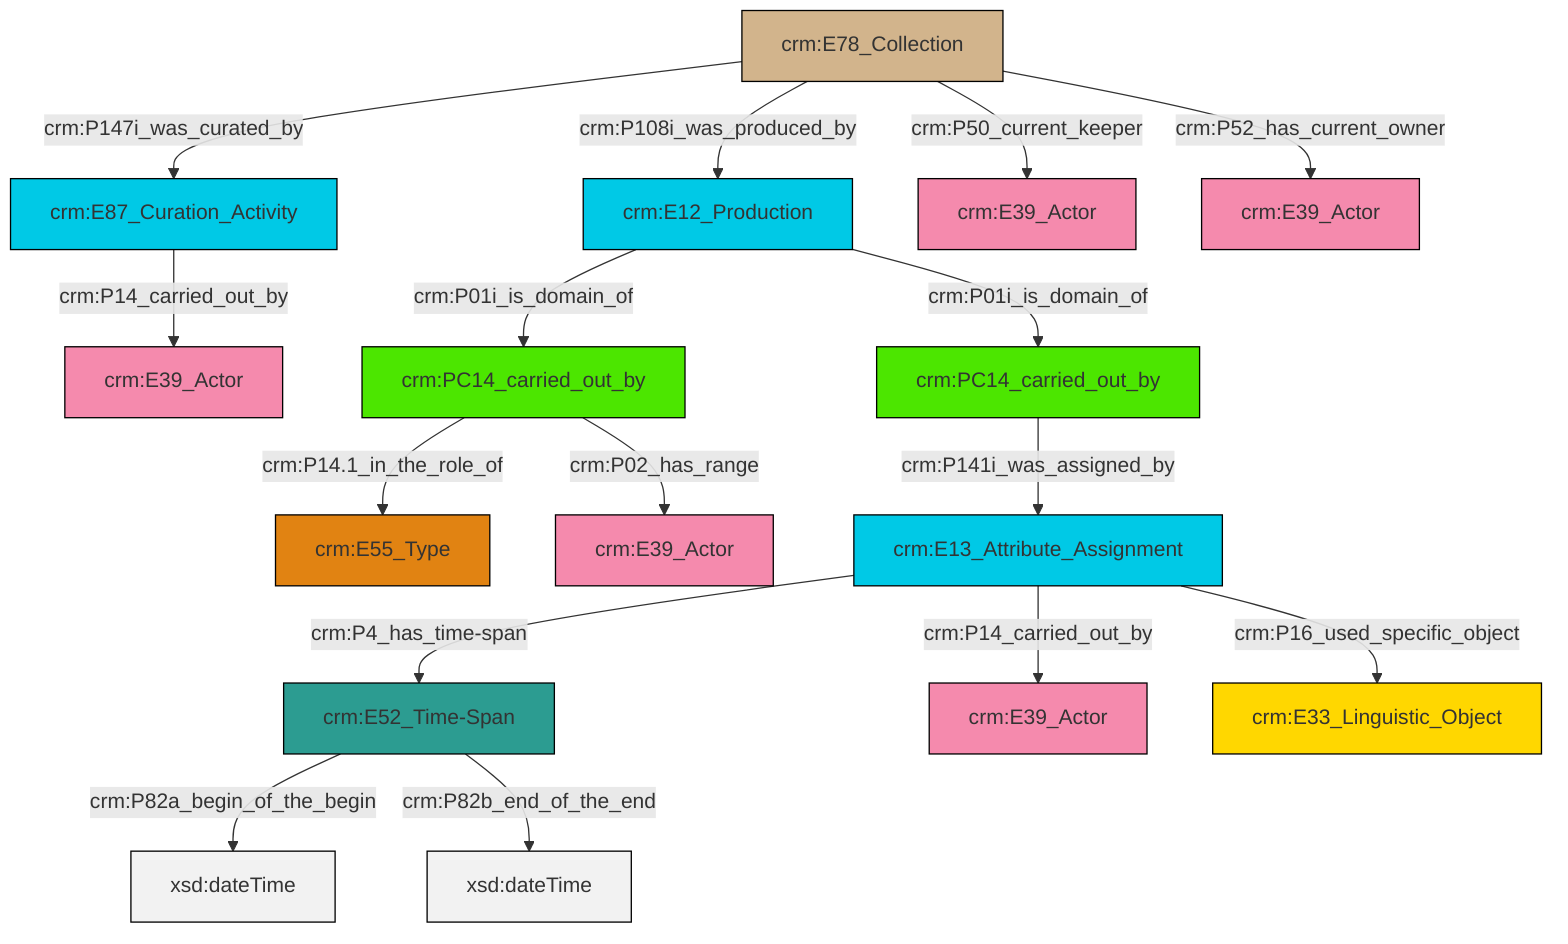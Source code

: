graph TD
classDef Literal fill:#f2f2f2,stroke:#000000;
classDef CRM_Entity fill:#FFFFFF,stroke:#000000;
classDef Temporal_Entity fill:#00C9E6, stroke:#000000;
classDef Type fill:#E18312, stroke:#000000;
classDef Time-Span fill:#2C9C91, stroke:#000000;
classDef Appellation fill:#FFEB7F, stroke:#000000;
classDef Place fill:#008836, stroke:#000000;
classDef Persistent_Item fill:#B266B2, stroke:#000000;
classDef Conceptual_Object fill:#FFD700, stroke:#000000;
classDef Physical_Thing fill:#D2B48C, stroke:#000000;
classDef Actor fill:#f58aad, stroke:#000000;
classDef PC_Classes fill:#4ce600, stroke:#000000;
classDef Multi fill:#cccccc,stroke:#000000;

4["crm:E12_Production"]:::Temporal_Entity -->|crm:P01i_is_domain_of| 5["crm:PC14_carried_out_by"]:::PC_Classes
0["crm:E78_Collection"]:::Physical_Thing -->|crm:P147i_was_curated_by| 2["crm:E87_Curation_Activity"]:::Temporal_Entity
2["crm:E87_Curation_Activity"]:::Temporal_Entity -->|crm:P14_carried_out_by| 6["crm:E39_Actor"]:::Actor
5["crm:PC14_carried_out_by"]:::PC_Classes -->|crm:P14.1_in_the_role_of| 7["crm:E55_Type"]:::Type
0["crm:E78_Collection"]:::Physical_Thing -->|crm:P108i_was_produced_by| 4["crm:E12_Production"]:::Temporal_Entity
4["crm:E12_Production"]:::Temporal_Entity -->|crm:P01i_is_domain_of| 11["crm:PC14_carried_out_by"]:::PC_Classes
12["crm:E13_Attribute_Assignment"]:::Temporal_Entity -->|crm:P4_has_time-span| 13["crm:E52_Time-Span"]:::Time-Span
5["crm:PC14_carried_out_by"]:::PC_Classes -->|crm:P02_has_range| 17["crm:E39_Actor"]:::Actor
12["crm:E13_Attribute_Assignment"]:::Temporal_Entity -->|crm:P14_carried_out_by| 21["crm:E39_Actor"]:::Actor
0["crm:E78_Collection"]:::Physical_Thing -->|crm:P50_current_keeper| 14["crm:E39_Actor"]:::Actor
0["crm:E78_Collection"]:::Physical_Thing -->|crm:P52_has_current_owner| 19["crm:E39_Actor"]:::Actor
13["crm:E52_Time-Span"]:::Time-Span -->|crm:P82a_begin_of_the_begin| 23[xsd:dateTime]:::Literal
13["crm:E52_Time-Span"]:::Time-Span -->|crm:P82b_end_of_the_end| 28[xsd:dateTime]:::Literal
11["crm:PC14_carried_out_by"]:::PC_Classes -->|crm:P141i_was_assigned_by| 12["crm:E13_Attribute_Assignment"]:::Temporal_Entity
12["crm:E13_Attribute_Assignment"]:::Temporal_Entity -->|crm:P16_used_specific_object| 9["crm:E33_Linguistic_Object"]:::Conceptual_Object
